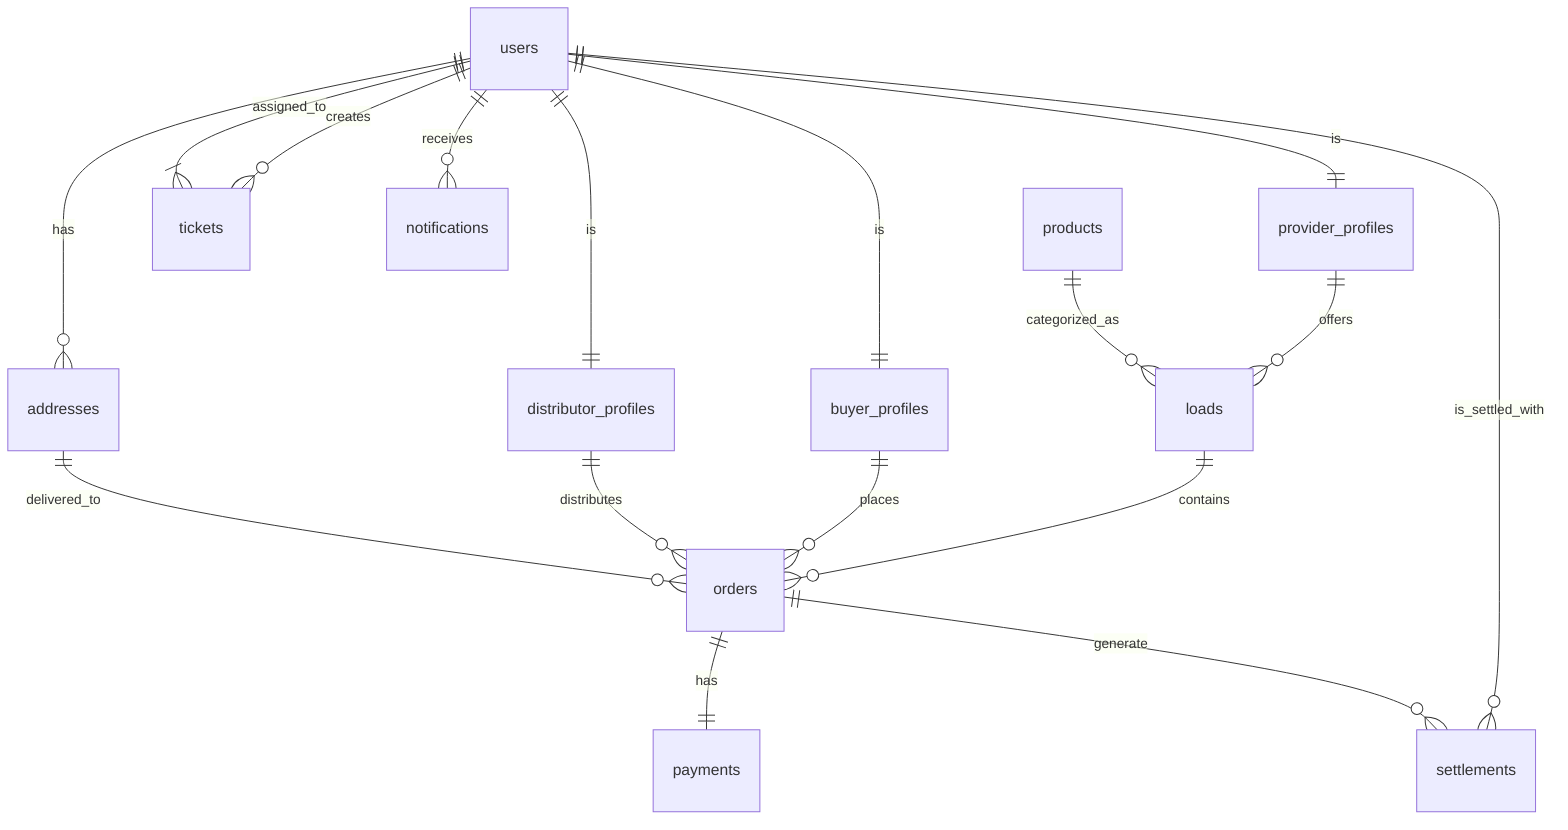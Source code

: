 erDiagram
    users ||--o{ addresses : has
    users ||--|| buyer_profiles : is
    users ||--|| distributor_profiles : is
    users ||--|| provider_profiles : is
    users ||--o{ tickets : creates
    users ||--o{ notifications : receives
    users ||--o{ settlements : "is_settled_with"

    provider_profiles ||--o{ loads : offers
    products ||--o{ loads : categorized_as

    loads ||--o{ orders : contains
    buyer_profiles ||--o{ orders : places
    distributor_profiles ||--o{ orders : distributes
    addresses ||--o{ orders : delivered_to

    orders ||--|| payments : has
    orders ||--o{ settlements : generate

    tickets }|--|| users : assigned_to